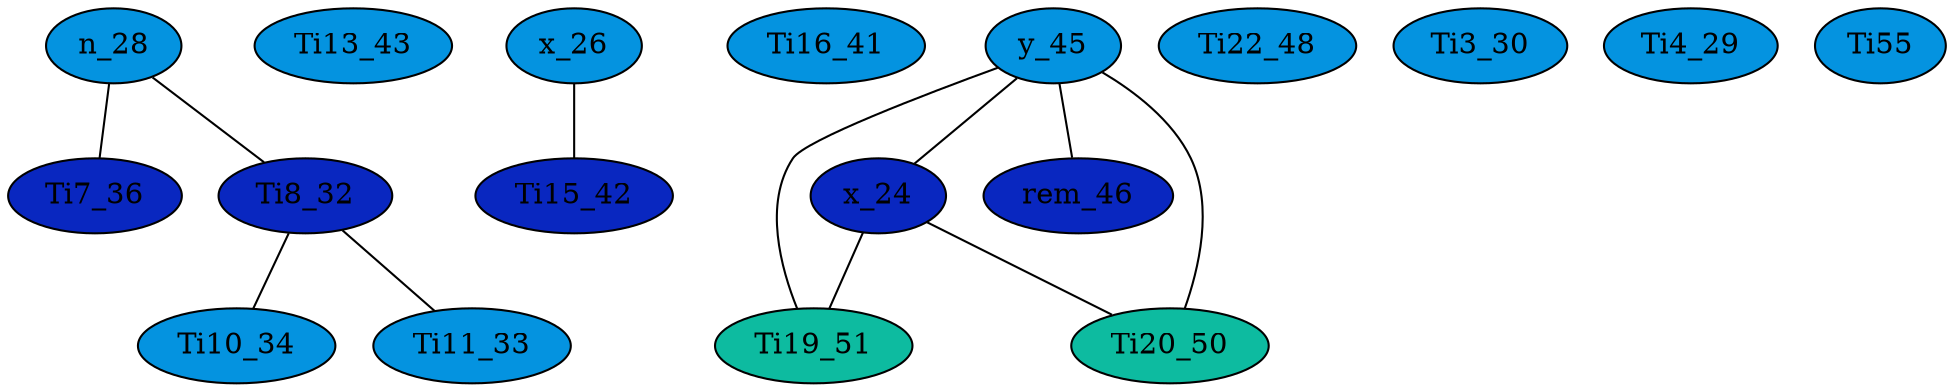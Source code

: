 digraph G {
  Ti10_34 [shape=ellipse, fillcolor="#0493E0", style="filled", ];
  Ti11_33 [shape=ellipse, fillcolor="#0493E0", style="filled", ];
  Ti13_43 [shape=ellipse, fillcolor="#0493E0", style="filled", ];
  Ti15_42 [shape=ellipse, fillcolor="#0927C0", style="filled", ];
  Ti16_41 [shape=ellipse, fillcolor="#0493E0", style="filled", ];
  Ti19_51 [shape=ellipse, fillcolor="#0DBBA0", style="filled", ];
  Ti20_50 [shape=ellipse, fillcolor="#0DBBA0", style="filled", ];
  Ti22_48 [shape=ellipse, fillcolor="#0493E0", style="filled", ];
  Ti3_30 [shape=ellipse, fillcolor="#0493E0", style="filled", ];
  Ti4_29 [shape=ellipse, fillcolor="#0493E0", style="filled", ];
  Ti55 [shape=ellipse, fillcolor="#0493E0", style="filled", ];
  Ti7_36 [shape=ellipse, fillcolor="#0927C0", style="filled", ];
  Ti8_32 [shape=ellipse, fillcolor="#0927C0", style="filled", ];
  n_28 [shape=ellipse, fillcolor="#0493E0", style="filled", ];
  rem_46 [shape=ellipse, fillcolor="#0927C0", style="filled", ];
  x_24 [shape=ellipse, fillcolor="#0927C0", style="filled", ];
  x_26 [shape=ellipse, fillcolor="#0493E0", style="filled", ];
  y_45 [shape=ellipse, fillcolor="#0493E0", style="filled", ];
  
  
  Ti8_32 -> Ti10_34 [dir=none, label="", ];
  Ti8_32 -> Ti11_33 [dir=none, label="", ];
  n_28 -> Ti7_36 [dir=none, label="", ];
  n_28 -> Ti8_32 [dir=none, label="", ];
  x_24 -> Ti19_51 [dir=none, label="", ];
  x_24 -> Ti20_50 [dir=none, label="", ];
  x_26 -> Ti15_42 [dir=none, label="", ];
  y_45 -> Ti19_51 [dir=none, label="", ];
  y_45 -> Ti20_50 [dir=none, label="", ];
  y_45 -> rem_46 [dir=none, label="", ];
  y_45 -> x_24 [dir=none, label="", ];
  
  }